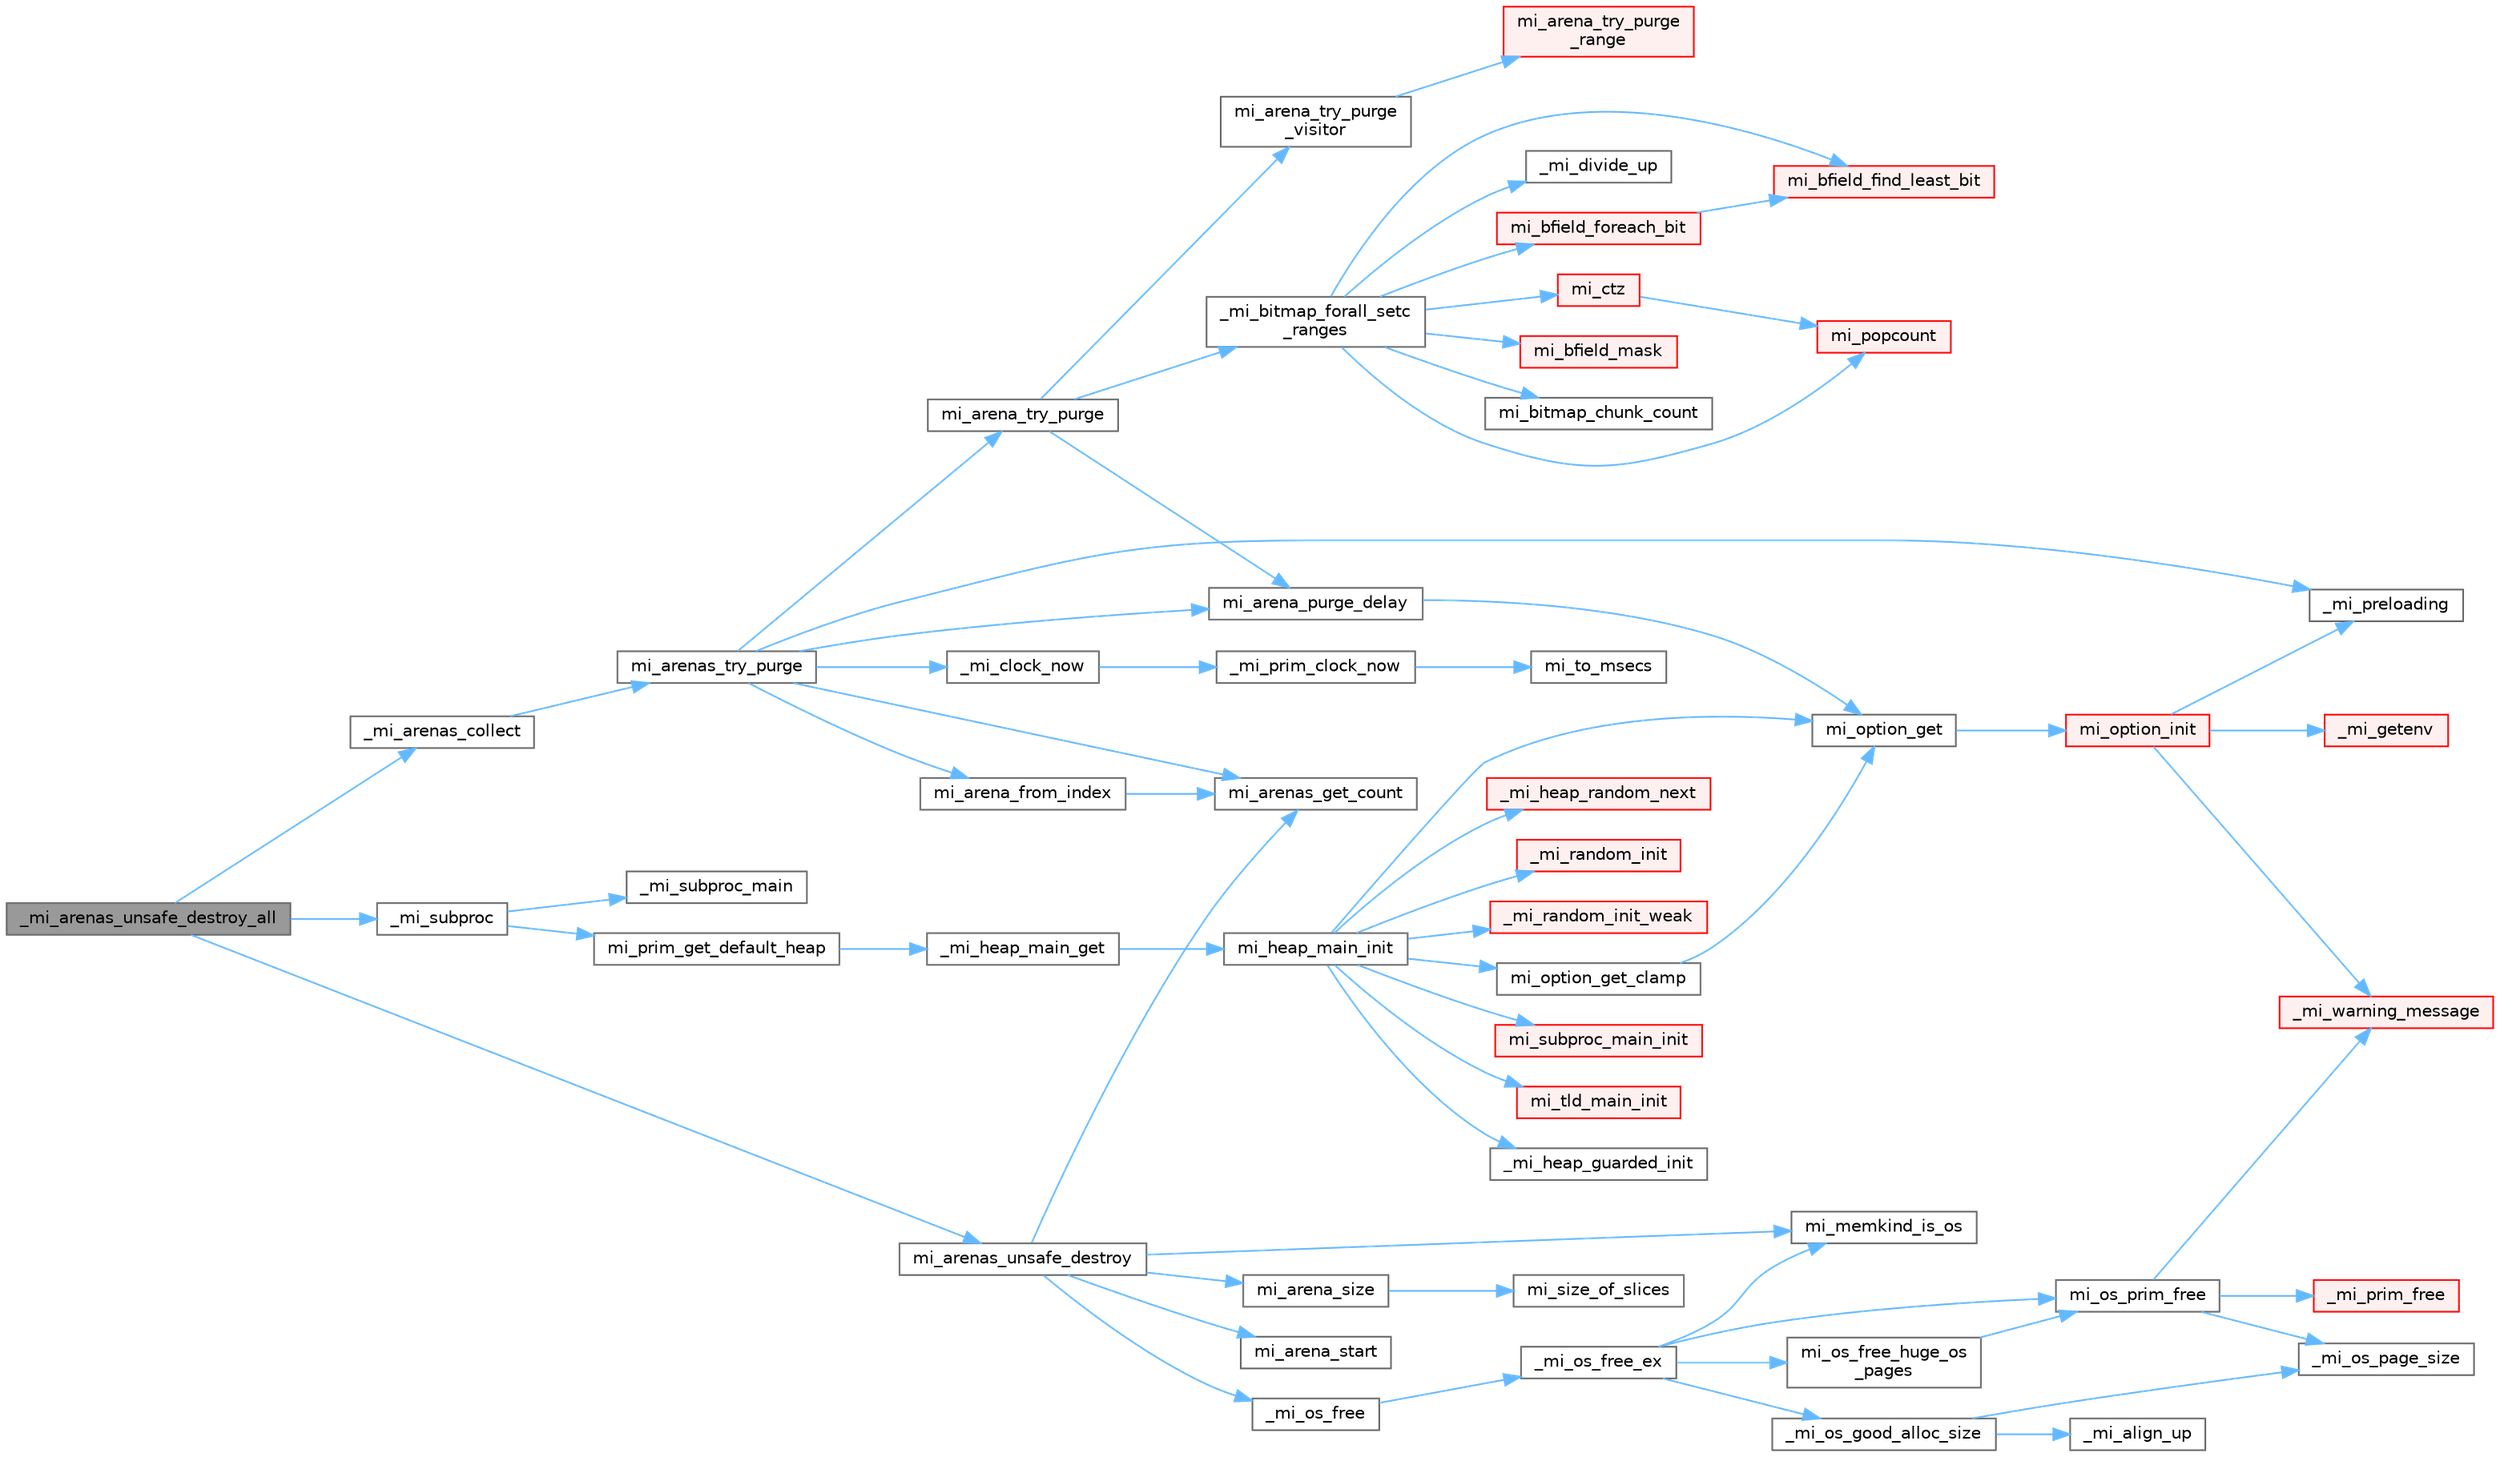 digraph "_mi_arenas_unsafe_destroy_all"
{
 // LATEX_PDF_SIZE
  bgcolor="transparent";
  edge [fontname=Helvetica,fontsize=10,labelfontname=Helvetica,labelfontsize=10];
  node [fontname=Helvetica,fontsize=10,shape=box,height=0.2,width=0.4];
  rankdir="LR";
  Node1 [id="Node000001",label="_mi_arenas_unsafe_destroy_all",height=0.2,width=0.4,color="gray40", fillcolor="grey60", style="filled", fontcolor="black",tooltip=" "];
  Node1 -> Node2 [id="edge62_Node000001_Node000002",color="steelblue1",style="solid",tooltip=" "];
  Node2 [id="Node000002",label="_mi_arenas_collect",height=0.2,width=0.4,color="grey40", fillcolor="white", style="filled",URL="$arena_8c.html#a6f7e5b0577ff900eb89e76701c43672f",tooltip=" "];
  Node2 -> Node3 [id="edge63_Node000002_Node000003",color="steelblue1",style="solid",tooltip=" "];
  Node3 [id="Node000003",label="mi_arenas_try_purge",height=0.2,width=0.4,color="grey40", fillcolor="white", style="filled",URL="$arena_8c.html#ac997f1c19808513c9d007b6d1877a349",tooltip=" "];
  Node3 -> Node4 [id="edge64_Node000003_Node000004",color="steelblue1",style="solid",tooltip=" "];
  Node4 [id="Node000004",label="_mi_clock_now",height=0.2,width=0.4,color="grey40", fillcolor="white", style="filled",URL="$stats_8c.html#a93c8529a1e3131fd656d6d3fa42198ee",tooltip=" "];
  Node4 -> Node5 [id="edge65_Node000004_Node000005",color="steelblue1",style="solid",tooltip=" "];
  Node5 [id="Node000005",label="_mi_prim_clock_now",height=0.2,width=0.4,color="grey40", fillcolor="white", style="filled",URL="$windows_2prim_8c.html#a9a1effe54aac3a8c248f0eceea1d5b63",tooltip=" "];
  Node5 -> Node6 [id="edge66_Node000005_Node000006",color="steelblue1",style="solid",tooltip=" "];
  Node6 [id="Node000006",label="mi_to_msecs",height=0.2,width=0.4,color="grey40", fillcolor="white", style="filled",URL="$windows_2prim_8c.html#ac5a73d1665d28f87d0021167b84cba01",tooltip=" "];
  Node3 -> Node7 [id="edge67_Node000003_Node000007",color="steelblue1",style="solid",tooltip=" "];
  Node7 [id="Node000007",label="_mi_preloading",height=0.2,width=0.4,color="grey40", fillcolor="white", style="filled",URL="$_e_a_s_t_l_2packages_2mimalloc_2src_2init_8c.html#a404be8b4c0576588270fde0b2a4d7832",tooltip=" "];
  Node3 -> Node8 [id="edge68_Node000003_Node000008",color="steelblue1",style="solid",tooltip=" "];
  Node8 [id="Node000008",label="mi_arena_from_index",height=0.2,width=0.4,color="grey40", fillcolor="white", style="filled",URL="$arena_8c.html#a36f786226917589e0170b8cc5a3b1422",tooltip=" "];
  Node8 -> Node9 [id="edge69_Node000008_Node000009",color="steelblue1",style="solid",tooltip=" "];
  Node9 [id="Node000009",label="mi_arenas_get_count",height=0.2,width=0.4,color="grey40", fillcolor="white", style="filled",URL="$arena_8c.html#a53b7d8b069c573f5648477176a595148",tooltip=" "];
  Node3 -> Node10 [id="edge70_Node000003_Node000010",color="steelblue1",style="solid",tooltip=" "];
  Node10 [id="Node000010",label="mi_arena_purge_delay",height=0.2,width=0.4,color="grey40", fillcolor="white", style="filled",URL="$arena_8c.html#abf54c4e28e45932723209cba84f05ce3",tooltip=" "];
  Node10 -> Node11 [id="edge71_Node000010_Node000011",color="steelblue1",style="solid",tooltip=" "];
  Node11 [id="Node000011",label="mi_option_get",height=0.2,width=0.4,color="grey40", fillcolor="white", style="filled",URL="$group__options.html#ga7e8af195cc81d3fa64ccf2662caa565a",tooltip=" "];
  Node11 -> Node12 [id="edge72_Node000011_Node000012",color="steelblue1",style="solid",tooltip=" "];
  Node12 [id="Node000012",label="mi_option_init",height=0.2,width=0.4,color="red", fillcolor="#FFF0F0", style="filled",URL="$options_8c.html#a61970c5b942f29a5dea8a39742421cfe",tooltip=" "];
  Node12 -> Node13 [id="edge73_Node000012_Node000013",color="steelblue1",style="solid",tooltip=" "];
  Node13 [id="Node000013",label="_mi_getenv",height=0.2,width=0.4,color="red", fillcolor="#FFF0F0", style="filled",URL="$libc_8c.html#ae24e3d9662cc4cc3277fa0f31359b3ee",tooltip=" "];
  Node12 -> Node7 [id="edge74_Node000012_Node000007",color="steelblue1",style="solid",tooltip=" "];
  Node12 -> Node22 [id="edge75_Node000012_Node000022",color="steelblue1",style="solid",tooltip=" "];
  Node22 [id="Node000022",label="_mi_warning_message",height=0.2,width=0.4,color="red", fillcolor="#FFF0F0", style="filled",URL="$options_8c.html#ac253cac2ca24fb63be7f4937ac620dc4",tooltip=" "];
  Node3 -> Node45 [id="edge76_Node000003_Node000045",color="steelblue1",style="solid",tooltip=" "];
  Node45 [id="Node000045",label="mi_arena_try_purge",height=0.2,width=0.4,color="grey40", fillcolor="white", style="filled",URL="$arena_8c.html#a5b43de7eba76b5563dcf32a1dc823eed",tooltip=" "];
  Node45 -> Node46 [id="edge77_Node000045_Node000046",color="steelblue1",style="solid",tooltip=" "];
  Node46 [id="Node000046",label="_mi_bitmap_forall_setc\l_ranges",height=0.2,width=0.4,color="grey40", fillcolor="white", style="filled",URL="$bitmap_8c.html#a48ab4eea9d7b3ac453303f475d57d279",tooltip=" "];
  Node46 -> Node47 [id="edge78_Node000046_Node000047",color="steelblue1",style="solid",tooltip=" "];
  Node47 [id="Node000047",label="_mi_divide_up",height=0.2,width=0.4,color="grey40", fillcolor="white", style="filled",URL="$_e_a_s_t_l_2packages_2mimalloc_2include_2mimalloc_2internal_8h.html#a693e5b64e9a4644c716974dda2395edc",tooltip=" "];
  Node46 -> Node48 [id="edge79_Node000046_Node000048",color="steelblue1",style="solid",tooltip=" "];
  Node48 [id="Node000048",label="mi_bfield_find_least_bit",height=0.2,width=0.4,color="red", fillcolor="#FFF0F0", style="filled",URL="$bitmap_8c.html#a81530e7b3d5b00380e17776d6bf7def6",tooltip=" "];
  Node46 -> Node57 [id="edge80_Node000046_Node000057",color="steelblue1",style="solid",tooltip=" "];
  Node57 [id="Node000057",label="mi_bfield_foreach_bit",height=0.2,width=0.4,color="red", fillcolor="#FFF0F0", style="filled",URL="$bitmap_8c.html#a23792b2780ff4daafc8ca3c8f61832d4",tooltip=" "];
  Node57 -> Node48 [id="edge81_Node000057_Node000048",color="steelblue1",style="solid",tooltip=" "];
  Node46 -> Node59 [id="edge82_Node000046_Node000059",color="steelblue1",style="solid",tooltip=" "];
  Node59 [id="Node000059",label="mi_bfield_mask",height=0.2,width=0.4,color="red", fillcolor="#FFF0F0", style="filled",URL="$bitmap_8c.html#aa4d08980dc8daf4bb8b950a4d4a687ef",tooltip=" "];
  Node46 -> Node62 [id="edge83_Node000046_Node000062",color="steelblue1",style="solid",tooltip=" "];
  Node62 [id="Node000062",label="mi_bitmap_chunk_count",height=0.2,width=0.4,color="grey40", fillcolor="white", style="filled",URL="$bitmap_8h.html#adbc04bcdad6dd6f18993c5ed4b92f2a4",tooltip=" "];
  Node46 -> Node50 [id="edge84_Node000046_Node000050",color="steelblue1",style="solid",tooltip=" "];
  Node50 [id="Node000050",label="mi_ctz",height=0.2,width=0.4,color="red", fillcolor="#FFF0F0", style="filled",URL="$bits_8h.html#a8eb514b948438b609030d3d13c0d1c6d",tooltip=" "];
  Node50 -> Node53 [id="edge85_Node000050_Node000053",color="steelblue1",style="solid",tooltip=" "];
  Node53 [id="Node000053",label="mi_popcount",height=0.2,width=0.4,color="red", fillcolor="#FFF0F0", style="filled",URL="$bits_8h.html#ac2a9854186003f70eb01135c9aca3529",tooltip=" "];
  Node46 -> Node53 [id="edge86_Node000046_Node000053",color="steelblue1",style="solid",tooltip=" "];
  Node45 -> Node10 [id="edge87_Node000045_Node000010",color="steelblue1",style="solid",tooltip=" "];
  Node45 -> Node63 [id="edge88_Node000045_Node000063",color="steelblue1",style="solid",tooltip=" "];
  Node63 [id="Node000063",label="mi_arena_try_purge\l_visitor",height=0.2,width=0.4,color="grey40", fillcolor="white", style="filled",URL="$arena_8c.html#aac65c77e90790790d53ef6beb3032af9",tooltip=" "];
  Node63 -> Node64 [id="edge89_Node000063_Node000064",color="steelblue1",style="solid",tooltip=" "];
  Node64 [id="Node000064",label="mi_arena_try_purge\l_range",height=0.2,width=0.4,color="red", fillcolor="#FFF0F0", style="filled",URL="$arena_8c.html#abe0b5b6936641803596cb402efd81f87",tooltip=" "];
  Node3 -> Node9 [id="edge90_Node000003_Node000009",color="steelblue1",style="solid",tooltip=" "];
  Node1 -> Node130 [id="edge91_Node000001_Node000130",color="steelblue1",style="solid",tooltip=" "];
  Node130 [id="Node000130",label="_mi_subproc",height=0.2,width=0.4,color="grey40", fillcolor="white", style="filled",URL="$_e_a_s_t_l_2packages_2mimalloc_2src_2init_8c.html#ad7ba0b811f08490a3e64e9a7b3a03486",tooltip=" "];
  Node130 -> Node131 [id="edge92_Node000130_Node000131",color="steelblue1",style="solid",tooltip=" "];
  Node131 [id="Node000131",label="_mi_subproc_main",height=0.2,width=0.4,color="grey40", fillcolor="white", style="filled",URL="$_e_a_s_t_l_2packages_2mimalloc_2src_2init_8c.html#ab41c4f33f8195e6f62d943dc4d0a8d8a",tooltip=" "];
  Node130 -> Node132 [id="edge93_Node000130_Node000132",color="steelblue1",style="solid",tooltip=" "];
  Node132 [id="Node000132",label="mi_prim_get_default_heap",height=0.2,width=0.4,color="grey40", fillcolor="white", style="filled",URL="$prim_8h.html#a986e62564728229db3ccecbd6e97fd98",tooltip=" "];
  Node132 -> Node133 [id="edge94_Node000132_Node000133",color="steelblue1",style="solid",tooltip=" "];
  Node133 [id="Node000133",label="_mi_heap_main_get",height=0.2,width=0.4,color="grey40", fillcolor="white", style="filled",URL="$_e_a_s_t_l_2packages_2mimalloc_2src_2init_8c.html#a1feeb4148fb048caf23361152895a55c",tooltip=" "];
  Node133 -> Node134 [id="edge95_Node000133_Node000134",color="steelblue1",style="solid",tooltip=" "];
  Node134 [id="Node000134",label="mi_heap_main_init",height=0.2,width=0.4,color="grey40", fillcolor="white", style="filled",URL="$_e_a_s_t_l_2packages_2mimalloc_2src_2init_8c.html#a5d8b12ae7942ecf3eb4e8ffd313a263a",tooltip=" "];
  Node134 -> Node135 [id="edge96_Node000134_Node000135",color="steelblue1",style="solid",tooltip=" "];
  Node135 [id="Node000135",label="_mi_heap_guarded_init",height=0.2,width=0.4,color="grey40", fillcolor="white", style="filled",URL="$_e_a_s_t_l_2packages_2mimalloc_2src_2init_8c.html#a70e3672a1e08dcb5e7e311d403693394",tooltip=" "];
  Node134 -> Node136 [id="edge97_Node000134_Node000136",color="steelblue1",style="solid",tooltip=" "];
  Node136 [id="Node000136",label="_mi_heap_random_next",height=0.2,width=0.4,color="red", fillcolor="#FFF0F0", style="filled",URL="$heap_8c.html#a68ddb5f2c595ea9d4e8d450342b4713c",tooltip=" "];
  Node134 -> Node142 [id="edge98_Node000134_Node000142",color="steelblue1",style="solid",tooltip=" "];
  Node142 [id="Node000142",label="_mi_random_init",height=0.2,width=0.4,color="red", fillcolor="#FFF0F0", style="filled",URL="$random_8c.html#aca9dc8a900f1b727e326063778b2eee1",tooltip=" "];
  Node134 -> Node153 [id="edge99_Node000134_Node000153",color="steelblue1",style="solid",tooltip=" "];
  Node153 [id="Node000153",label="_mi_random_init_weak",height=0.2,width=0.4,color="red", fillcolor="#FFF0F0", style="filled",URL="$random_8c.html#a6bfdbdbf180aa56ff5697e0f2e3ca49a",tooltip=" "];
  Node134 -> Node11 [id="edge100_Node000134_Node000011",color="steelblue1",style="solid",tooltip=" "];
  Node134 -> Node154 [id="edge101_Node000134_Node000154",color="steelblue1",style="solid",tooltip=" "];
  Node154 [id="Node000154",label="mi_option_get_clamp",height=0.2,width=0.4,color="grey40", fillcolor="white", style="filled",URL="$group__options.html#ga96ad9c406338bd314cfe878cfc9bf723",tooltip=" "];
  Node154 -> Node11 [id="edge102_Node000154_Node000011",color="steelblue1",style="solid",tooltip=" "];
  Node134 -> Node155 [id="edge103_Node000134_Node000155",color="steelblue1",style="solid",tooltip=" "];
  Node155 [id="Node000155",label="mi_subproc_main_init",height=0.2,width=0.4,color="red", fillcolor="#FFF0F0", style="filled",URL="$_e_a_s_t_l_2packages_2mimalloc_2src_2init_8c.html#a51b6f4fa5d8cbde3881bf41e2a9d7a73",tooltip=" "];
  Node134 -> Node158 [id="edge104_Node000134_Node000158",color="steelblue1",style="solid",tooltip=" "];
  Node158 [id="Node000158",label="mi_tld_main_init",height=0.2,width=0.4,color="red", fillcolor="#FFF0F0", style="filled",URL="$_e_a_s_t_l_2packages_2mimalloc_2src_2init_8c.html#a5b314759773d0dc745240cdf90e7f1b0",tooltip=" "];
  Node1 -> Node159 [id="edge105_Node000001_Node000159",color="steelblue1",style="solid",tooltip=" "];
  Node159 [id="Node000159",label="mi_arenas_unsafe_destroy",height=0.2,width=0.4,color="grey40", fillcolor="white", style="filled",URL="$arena_8c.html#abbafee639786f490d7b0c0088d01f72d",tooltip=" "];
  Node159 -> Node160 [id="edge106_Node000159_Node000160",color="steelblue1",style="solid",tooltip=" "];
  Node160 [id="Node000160",label="_mi_os_free",height=0.2,width=0.4,color="grey40", fillcolor="white", style="filled",URL="$os_8c.html#aef12a26764ff4aae64a1df9116452428",tooltip=" "];
  Node160 -> Node161 [id="edge107_Node000160_Node000161",color="steelblue1",style="solid",tooltip=" "];
  Node161 [id="Node000161",label="_mi_os_free_ex",height=0.2,width=0.4,color="grey40", fillcolor="white", style="filled",URL="$os_8c.html#aeadf7a5475ecac072880a4c415d85c75",tooltip=" "];
  Node161 -> Node162 [id="edge108_Node000161_Node000162",color="steelblue1",style="solid",tooltip=" "];
  Node162 [id="Node000162",label="_mi_os_good_alloc_size",height=0.2,width=0.4,color="grey40", fillcolor="white", style="filled",URL="$os_8c.html#aa30b56bf7b30da1c4f35323cfccce4f1",tooltip=" "];
  Node162 -> Node74 [id="edge109_Node000162_Node000074",color="steelblue1",style="solid",tooltip=" "];
  Node74 [id="Node000074",label="_mi_align_up",height=0.2,width=0.4,color="grey40", fillcolor="white", style="filled",URL="$_e_a_s_t_l_2packages_2mimalloc_2include_2mimalloc_2internal_8h.html#a7f35944d44d8a16365072023dd19e0da",tooltip=" "];
  Node162 -> Node75 [id="edge110_Node000162_Node000075",color="steelblue1",style="solid",tooltip=" "];
  Node75 [id="Node000075",label="_mi_os_page_size",height=0.2,width=0.4,color="grey40", fillcolor="white", style="filled",URL="$os_8c.html#a723e4c95209d4c6282b53317473e83d5",tooltip=" "];
  Node161 -> Node163 [id="edge111_Node000161_Node000163",color="steelblue1",style="solid",tooltip=" "];
  Node163 [id="Node000163",label="mi_memkind_is_os",height=0.2,width=0.4,color="grey40", fillcolor="white", style="filled",URL="$types_8h.html#a7b53315c793e6a0934fb369cfb0dc388",tooltip=" "];
  Node161 -> Node164 [id="edge112_Node000161_Node000164",color="steelblue1",style="solid",tooltip=" "];
  Node164 [id="Node000164",label="mi_os_free_huge_os\l_pages",height=0.2,width=0.4,color="grey40", fillcolor="white", style="filled",URL="$os_8c.html#aa0a58080699361b65ccbf1a97f99edee",tooltip=" "];
  Node164 -> Node165 [id="edge113_Node000164_Node000165",color="steelblue1",style="solid",tooltip=" "];
  Node165 [id="Node000165",label="mi_os_prim_free",height=0.2,width=0.4,color="grey40", fillcolor="white", style="filled",URL="$os_8c.html#a52be3cf3bbf0a792b75a16e6d8c54a6e",tooltip=" "];
  Node165 -> Node75 [id="edge114_Node000165_Node000075",color="steelblue1",style="solid",tooltip=" "];
  Node165 -> Node166 [id="edge115_Node000165_Node000166",color="steelblue1",style="solid",tooltip=" "];
  Node166 [id="Node000166",label="_mi_prim_free",height=0.2,width=0.4,color="red", fillcolor="#FFF0F0", style="filled",URL="$windows_2prim_8c.html#a709e08e93548cbede90a196d306ab4f9",tooltip=" "];
  Node165 -> Node22 [id="edge116_Node000165_Node000022",color="steelblue1",style="solid",tooltip=" "];
  Node161 -> Node165 [id="edge117_Node000161_Node000165",color="steelblue1",style="solid",tooltip=" "];
  Node159 -> Node168 [id="edge118_Node000159_Node000168",color="steelblue1",style="solid",tooltip=" "];
  Node168 [id="Node000168",label="mi_arena_size",height=0.2,width=0.4,color="grey40", fillcolor="white", style="filled",URL="$arena_8c.html#a532a86891e9bd543439e85ef23379882",tooltip=" "];
  Node168 -> Node82 [id="edge119_Node000168_Node000082",color="steelblue1",style="solid",tooltip=" "];
  Node82 [id="Node000082",label="mi_size_of_slices",height=0.2,width=0.4,color="grey40", fillcolor="white", style="filled",URL="$_e_a_s_t_l_2packages_2mimalloc_2include_2mimalloc_2internal_8h.html#ae8e31ea92ee1ee2f1a93ea87d0184436",tooltip=" "];
  Node159 -> Node81 [id="edge120_Node000159_Node000081",color="steelblue1",style="solid",tooltip=" "];
  Node81 [id="Node000081",label="mi_arena_start",height=0.2,width=0.4,color="grey40", fillcolor="white", style="filled",URL="$arena_8c.html#a8aa073deb4be73d4bbc7b27864c55cd4",tooltip=" "];
  Node159 -> Node9 [id="edge121_Node000159_Node000009",color="steelblue1",style="solid",tooltip=" "];
  Node159 -> Node163 [id="edge122_Node000159_Node000163",color="steelblue1",style="solid",tooltip=" "];
}
